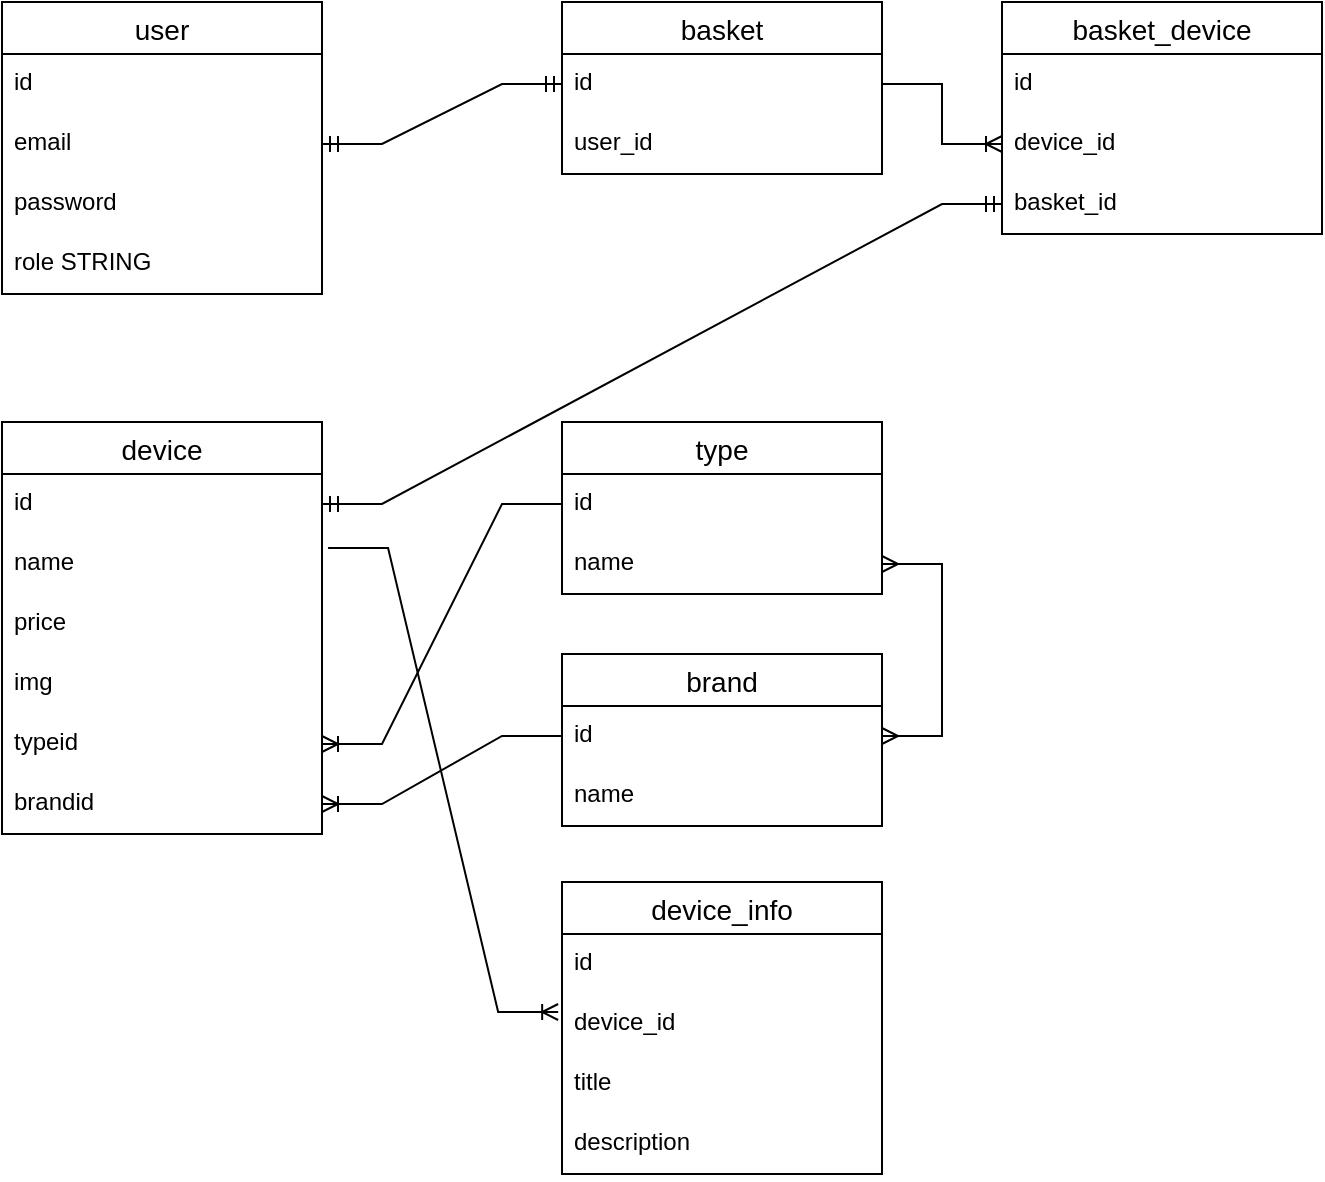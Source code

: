 <mxfile version="19.0.3" type="device"><diagram id="Nvb0VOK2LvXXARnuuB9W" name="Page-1"><mxGraphModel dx="2062" dy="762" grid="1" gridSize="10" guides="1" tooltips="1" connect="1" arrows="1" fold="1" page="1" pageScale="1" pageWidth="827" pageHeight="1169" math="0" shadow="0"><root><mxCell id="0"/><mxCell id="1" parent="0"/><mxCell id="sDhU91BuSEK2CIQ0R6CE-14" value="user" style="swimlane;fontStyle=0;childLayout=stackLayout;horizontal=1;startSize=26;horizontalStack=0;resizeParent=1;resizeParentMax=0;resizeLast=0;collapsible=1;marginBottom=0;align=center;fontSize=14;" vertex="1" parent="1"><mxGeometry x="100" y="90" width="160" height="146" as="geometry"/></mxCell><mxCell id="sDhU91BuSEK2CIQ0R6CE-15" value="id" style="text;strokeColor=none;fillColor=none;spacingLeft=4;spacingRight=4;overflow=hidden;rotatable=0;points=[[0,0.5],[1,0.5]];portConstraint=eastwest;fontSize=12;" vertex="1" parent="sDhU91BuSEK2CIQ0R6CE-14"><mxGeometry y="26" width="160" height="30" as="geometry"/></mxCell><mxCell id="sDhU91BuSEK2CIQ0R6CE-16" value="email" style="text;strokeColor=none;fillColor=none;spacingLeft=4;spacingRight=4;overflow=hidden;rotatable=0;points=[[0,0.5],[1,0.5]];portConstraint=eastwest;fontSize=12;" vertex="1" parent="sDhU91BuSEK2CIQ0R6CE-14"><mxGeometry y="56" width="160" height="30" as="geometry"/></mxCell><mxCell id="sDhU91BuSEK2CIQ0R6CE-17" value="password" style="text;strokeColor=none;fillColor=none;spacingLeft=4;spacingRight=4;overflow=hidden;rotatable=0;points=[[0,0.5],[1,0.5]];portConstraint=eastwest;fontSize=12;" vertex="1" parent="sDhU91BuSEK2CIQ0R6CE-14"><mxGeometry y="86" width="160" height="30" as="geometry"/></mxCell><mxCell id="sDhU91BuSEK2CIQ0R6CE-18" value="role STRING" style="text;strokeColor=none;fillColor=none;spacingLeft=4;spacingRight=4;overflow=hidden;rotatable=0;points=[[0,0.5],[1,0.5]];portConstraint=eastwest;fontSize=12;" vertex="1" parent="sDhU91BuSEK2CIQ0R6CE-14"><mxGeometry y="116" width="160" height="30" as="geometry"/></mxCell><mxCell id="sDhU91BuSEK2CIQ0R6CE-19" value="basket" style="swimlane;fontStyle=0;childLayout=stackLayout;horizontal=1;startSize=26;horizontalStack=0;resizeParent=1;resizeParentMax=0;resizeLast=0;collapsible=1;marginBottom=0;align=center;fontSize=14;" vertex="1" parent="1"><mxGeometry x="380" y="90" width="160" height="86" as="geometry"/></mxCell><mxCell id="sDhU91BuSEK2CIQ0R6CE-20" value="id" style="text;strokeColor=none;fillColor=none;spacingLeft=4;spacingRight=4;overflow=hidden;rotatable=0;points=[[0,0.5],[1,0.5]];portConstraint=eastwest;fontSize=12;" vertex="1" parent="sDhU91BuSEK2CIQ0R6CE-19"><mxGeometry y="26" width="160" height="30" as="geometry"/></mxCell><mxCell id="sDhU91BuSEK2CIQ0R6CE-23" value="user_id" style="text;strokeColor=none;fillColor=none;spacingLeft=4;spacingRight=4;overflow=hidden;rotatable=0;points=[[0,0.5],[1,0.5]];portConstraint=eastwest;fontSize=12;" vertex="1" parent="sDhU91BuSEK2CIQ0R6CE-19"><mxGeometry y="56" width="160" height="30" as="geometry"/></mxCell><mxCell id="sDhU91BuSEK2CIQ0R6CE-24" value="" style="edgeStyle=entityRelationEdgeStyle;fontSize=12;html=1;endArrow=ERmandOne;startArrow=ERmandOne;rounded=0;exitX=1;exitY=0.5;exitDx=0;exitDy=0;entryX=0;entryY=0.5;entryDx=0;entryDy=0;" edge="1" parent="1" source="sDhU91BuSEK2CIQ0R6CE-16" target="sDhU91BuSEK2CIQ0R6CE-20"><mxGeometry width="100" height="100" relative="1" as="geometry"><mxPoint x="260" y="410" as="sourcePoint"/><mxPoint x="360" y="310" as="targetPoint"/></mxGeometry></mxCell><mxCell id="sDhU91BuSEK2CIQ0R6CE-25" value="device" style="swimlane;fontStyle=0;childLayout=stackLayout;horizontal=1;startSize=26;horizontalStack=0;resizeParent=1;resizeParentMax=0;resizeLast=0;collapsible=1;marginBottom=0;align=center;fontSize=14;" vertex="1" parent="1"><mxGeometry x="100" y="300" width="160" height="206" as="geometry"/></mxCell><mxCell id="sDhU91BuSEK2CIQ0R6CE-26" value="id" style="text;strokeColor=none;fillColor=none;spacingLeft=4;spacingRight=4;overflow=hidden;rotatable=0;points=[[0,0.5],[1,0.5]];portConstraint=eastwest;fontSize=12;" vertex="1" parent="sDhU91BuSEK2CIQ0R6CE-25"><mxGeometry y="26" width="160" height="30" as="geometry"/></mxCell><mxCell id="sDhU91BuSEK2CIQ0R6CE-27" value="name" style="text;strokeColor=none;fillColor=none;spacingLeft=4;spacingRight=4;overflow=hidden;rotatable=0;points=[[0,0.5],[1,0.5]];portConstraint=eastwest;fontSize=12;" vertex="1" parent="sDhU91BuSEK2CIQ0R6CE-25"><mxGeometry y="56" width="160" height="30" as="geometry"/></mxCell><mxCell id="sDhU91BuSEK2CIQ0R6CE-28" value="price" style="text;strokeColor=none;fillColor=none;spacingLeft=4;spacingRight=4;overflow=hidden;rotatable=0;points=[[0,0.5],[1,0.5]];portConstraint=eastwest;fontSize=12;" vertex="1" parent="sDhU91BuSEK2CIQ0R6CE-25"><mxGeometry y="86" width="160" height="30" as="geometry"/></mxCell><mxCell id="sDhU91BuSEK2CIQ0R6CE-29" value="img" style="text;strokeColor=none;fillColor=none;spacingLeft=4;spacingRight=4;overflow=hidden;rotatable=0;points=[[0,0.5],[1,0.5]];portConstraint=eastwest;fontSize=12;" vertex="1" parent="sDhU91BuSEK2CIQ0R6CE-25"><mxGeometry y="116" width="160" height="30" as="geometry"/></mxCell><mxCell id="sDhU91BuSEK2CIQ0R6CE-30" value="typeid" style="text;strokeColor=none;fillColor=none;spacingLeft=4;spacingRight=4;overflow=hidden;rotatable=0;points=[[0,0.5],[1,0.5]];portConstraint=eastwest;fontSize=12;" vertex="1" parent="sDhU91BuSEK2CIQ0R6CE-25"><mxGeometry y="146" width="160" height="30" as="geometry"/></mxCell><mxCell id="sDhU91BuSEK2CIQ0R6CE-31" value="brandid" style="text;strokeColor=none;fillColor=none;spacingLeft=4;spacingRight=4;overflow=hidden;rotatable=0;points=[[0,0.5],[1,0.5]];portConstraint=eastwest;fontSize=12;" vertex="1" parent="sDhU91BuSEK2CIQ0R6CE-25"><mxGeometry y="176" width="160" height="30" as="geometry"/></mxCell><mxCell id="sDhU91BuSEK2CIQ0R6CE-32" value="type" style="swimlane;fontStyle=0;childLayout=stackLayout;horizontal=1;startSize=26;horizontalStack=0;resizeParent=1;resizeParentMax=0;resizeLast=0;collapsible=1;marginBottom=0;align=center;fontSize=14;" vertex="1" parent="1"><mxGeometry x="380" y="300" width="160" height="86" as="geometry"/></mxCell><mxCell id="sDhU91BuSEK2CIQ0R6CE-33" value="id" style="text;strokeColor=none;fillColor=none;spacingLeft=4;spacingRight=4;overflow=hidden;rotatable=0;points=[[0,0.5],[1,0.5]];portConstraint=eastwest;fontSize=12;" vertex="1" parent="sDhU91BuSEK2CIQ0R6CE-32"><mxGeometry y="26" width="160" height="30" as="geometry"/></mxCell><mxCell id="sDhU91BuSEK2CIQ0R6CE-34" value="name" style="text;strokeColor=none;fillColor=none;spacingLeft=4;spacingRight=4;overflow=hidden;rotatable=0;points=[[0,0.5],[1,0.5]];portConstraint=eastwest;fontSize=12;" vertex="1" parent="sDhU91BuSEK2CIQ0R6CE-32"><mxGeometry y="56" width="160" height="30" as="geometry"/></mxCell><mxCell id="sDhU91BuSEK2CIQ0R6CE-49" value="brand" style="swimlane;fontStyle=0;childLayout=stackLayout;horizontal=1;startSize=26;horizontalStack=0;resizeParent=1;resizeParentMax=0;resizeLast=0;collapsible=1;marginBottom=0;align=center;fontSize=14;" vertex="1" parent="1"><mxGeometry x="380" y="416" width="160" height="86" as="geometry"/></mxCell><mxCell id="sDhU91BuSEK2CIQ0R6CE-50" value="id" style="text;strokeColor=none;fillColor=none;spacingLeft=4;spacingRight=4;overflow=hidden;rotatable=0;points=[[0,0.5],[1,0.5]];portConstraint=eastwest;fontSize=12;" vertex="1" parent="sDhU91BuSEK2CIQ0R6CE-49"><mxGeometry y="26" width="160" height="30" as="geometry"/></mxCell><mxCell id="sDhU91BuSEK2CIQ0R6CE-51" value="name" style="text;strokeColor=none;fillColor=none;spacingLeft=4;spacingRight=4;overflow=hidden;rotatable=0;points=[[0,0.5],[1,0.5]];portConstraint=eastwest;fontSize=12;" vertex="1" parent="sDhU91BuSEK2CIQ0R6CE-49"><mxGeometry y="56" width="160" height="30" as="geometry"/></mxCell><mxCell id="sDhU91BuSEK2CIQ0R6CE-53" value="" style="edgeStyle=entityRelationEdgeStyle;fontSize=12;html=1;endArrow=ERoneToMany;rounded=0;entryX=1;entryY=0.5;entryDx=0;entryDy=0;exitX=0;exitY=0.5;exitDx=0;exitDy=0;" edge="1" parent="1" source="sDhU91BuSEK2CIQ0R6CE-33" target="sDhU91BuSEK2CIQ0R6CE-30"><mxGeometry width="100" height="100" relative="1" as="geometry"><mxPoint x="370" y="310" as="sourcePoint"/><mxPoint x="370" y="310" as="targetPoint"/></mxGeometry></mxCell><mxCell id="sDhU91BuSEK2CIQ0R6CE-54" value="" style="edgeStyle=entityRelationEdgeStyle;fontSize=12;html=1;endArrow=ERoneToMany;rounded=0;entryX=1;entryY=0.5;entryDx=0;entryDy=0;" edge="1" parent="1" source="sDhU91BuSEK2CIQ0R6CE-50" target="sDhU91BuSEK2CIQ0R6CE-31"><mxGeometry width="100" height="100" relative="1" as="geometry"><mxPoint x="280" y="610" as="sourcePoint"/><mxPoint x="380" y="510" as="targetPoint"/></mxGeometry></mxCell><mxCell id="sDhU91BuSEK2CIQ0R6CE-55" value="" style="edgeStyle=entityRelationEdgeStyle;fontSize=12;html=1;endArrow=ERmany;startArrow=ERmany;rounded=0;exitX=1;exitY=0.5;exitDx=0;exitDy=0;entryX=1;entryY=0.5;entryDx=0;entryDy=0;" edge="1" parent="1" source="sDhU91BuSEK2CIQ0R6CE-50" target="sDhU91BuSEK2CIQ0R6CE-34"><mxGeometry width="100" height="100" relative="1" as="geometry"><mxPoint x="570" y="460" as="sourcePoint"/><mxPoint x="630" y="330" as="targetPoint"/></mxGeometry></mxCell><mxCell id="sDhU91BuSEK2CIQ0R6CE-56" value="device_info" style="swimlane;fontStyle=0;childLayout=stackLayout;horizontal=1;startSize=26;horizontalStack=0;resizeParent=1;resizeParentMax=0;resizeLast=0;collapsible=1;marginBottom=0;align=center;fontSize=14;" vertex="1" parent="1"><mxGeometry x="380" y="530" width="160" height="146" as="geometry"/></mxCell><mxCell id="sDhU91BuSEK2CIQ0R6CE-57" value="id" style="text;strokeColor=none;fillColor=none;spacingLeft=4;spacingRight=4;overflow=hidden;rotatable=0;points=[[0,0.5],[1,0.5]];portConstraint=eastwest;fontSize=12;" vertex="1" parent="sDhU91BuSEK2CIQ0R6CE-56"><mxGeometry y="26" width="160" height="30" as="geometry"/></mxCell><mxCell id="sDhU91BuSEK2CIQ0R6CE-58" value="device_id" style="text;strokeColor=none;fillColor=none;spacingLeft=4;spacingRight=4;overflow=hidden;rotatable=0;points=[[0,0.5],[1,0.5]];portConstraint=eastwest;fontSize=12;" vertex="1" parent="sDhU91BuSEK2CIQ0R6CE-56"><mxGeometry y="56" width="160" height="30" as="geometry"/></mxCell><mxCell id="sDhU91BuSEK2CIQ0R6CE-59" value="title" style="text;strokeColor=none;fillColor=none;spacingLeft=4;spacingRight=4;overflow=hidden;rotatable=0;points=[[0,0.5],[1,0.5]];portConstraint=eastwest;fontSize=12;" vertex="1" parent="sDhU91BuSEK2CIQ0R6CE-56"><mxGeometry y="86" width="160" height="30" as="geometry"/></mxCell><mxCell id="sDhU91BuSEK2CIQ0R6CE-61" value="description" style="text;strokeColor=none;fillColor=none;spacingLeft=4;spacingRight=4;overflow=hidden;rotatable=0;points=[[0,0.5],[1,0.5]];portConstraint=eastwest;fontSize=12;" vertex="1" parent="sDhU91BuSEK2CIQ0R6CE-56"><mxGeometry y="116" width="160" height="30" as="geometry"/></mxCell><mxCell id="sDhU91BuSEK2CIQ0R6CE-60" value="" style="edgeStyle=entityRelationEdgeStyle;fontSize=12;html=1;endArrow=ERoneToMany;rounded=0;entryX=-0.012;entryY=0.3;entryDx=0;entryDy=0;entryPerimeter=0;exitX=1.019;exitY=0.233;exitDx=0;exitDy=0;exitPerimeter=0;" edge="1" parent="1" source="sDhU91BuSEK2CIQ0R6CE-27" target="sDhU91BuSEK2CIQ0R6CE-58"><mxGeometry width="100" height="100" relative="1" as="geometry"><mxPoint x="360" y="440" as="sourcePoint"/><mxPoint x="460" y="340" as="targetPoint"/></mxGeometry></mxCell><mxCell id="sDhU91BuSEK2CIQ0R6CE-62" value="basket_device" style="swimlane;fontStyle=0;childLayout=stackLayout;horizontal=1;startSize=26;horizontalStack=0;resizeParent=1;resizeParentMax=0;resizeLast=0;collapsible=1;marginBottom=0;align=center;fontSize=14;" vertex="1" parent="1"><mxGeometry x="600" y="90" width="160" height="116" as="geometry"/></mxCell><mxCell id="sDhU91BuSEK2CIQ0R6CE-63" value="id" style="text;strokeColor=none;fillColor=none;spacingLeft=4;spacingRight=4;overflow=hidden;rotatable=0;points=[[0,0.5],[1,0.5]];portConstraint=eastwest;fontSize=12;" vertex="1" parent="sDhU91BuSEK2CIQ0R6CE-62"><mxGeometry y="26" width="160" height="30" as="geometry"/></mxCell><mxCell id="sDhU91BuSEK2CIQ0R6CE-64" value="device_id" style="text;strokeColor=none;fillColor=none;spacingLeft=4;spacingRight=4;overflow=hidden;rotatable=0;points=[[0,0.5],[1,0.5]];portConstraint=eastwest;fontSize=12;" vertex="1" parent="sDhU91BuSEK2CIQ0R6CE-62"><mxGeometry y="56" width="160" height="30" as="geometry"/></mxCell><mxCell id="sDhU91BuSEK2CIQ0R6CE-65" value="basket_id" style="text;strokeColor=none;fillColor=none;spacingLeft=4;spacingRight=4;overflow=hidden;rotatable=0;points=[[0,0.5],[1,0.5]];portConstraint=eastwest;fontSize=12;" vertex="1" parent="sDhU91BuSEK2CIQ0R6CE-62"><mxGeometry y="86" width="160" height="30" as="geometry"/></mxCell><mxCell id="sDhU91BuSEK2CIQ0R6CE-66" value="" style="edgeStyle=entityRelationEdgeStyle;fontSize=12;html=1;endArrow=ERoneToMany;rounded=0;exitX=1;exitY=0.5;exitDx=0;exitDy=0;" edge="1" parent="1" source="sDhU91BuSEK2CIQ0R6CE-20" target="sDhU91BuSEK2CIQ0R6CE-64"><mxGeometry width="100" height="100" relative="1" as="geometry"><mxPoint x="540" y="290" as="sourcePoint"/><mxPoint x="640" y="190" as="targetPoint"/></mxGeometry></mxCell><mxCell id="sDhU91BuSEK2CIQ0R6CE-67" value="" style="edgeStyle=entityRelationEdgeStyle;fontSize=12;html=1;endArrow=ERmandOne;startArrow=ERmandOne;rounded=0;exitX=1;exitY=0.5;exitDx=0;exitDy=0;entryX=0;entryY=0.5;entryDx=0;entryDy=0;" edge="1" parent="1" source="sDhU91BuSEK2CIQ0R6CE-26" target="sDhU91BuSEK2CIQ0R6CE-65"><mxGeometry width="100" height="100" relative="1" as="geometry"><mxPoint x="670" y="360" as="sourcePoint"/><mxPoint x="770" y="260" as="targetPoint"/></mxGeometry></mxCell></root></mxGraphModel></diagram></mxfile>
